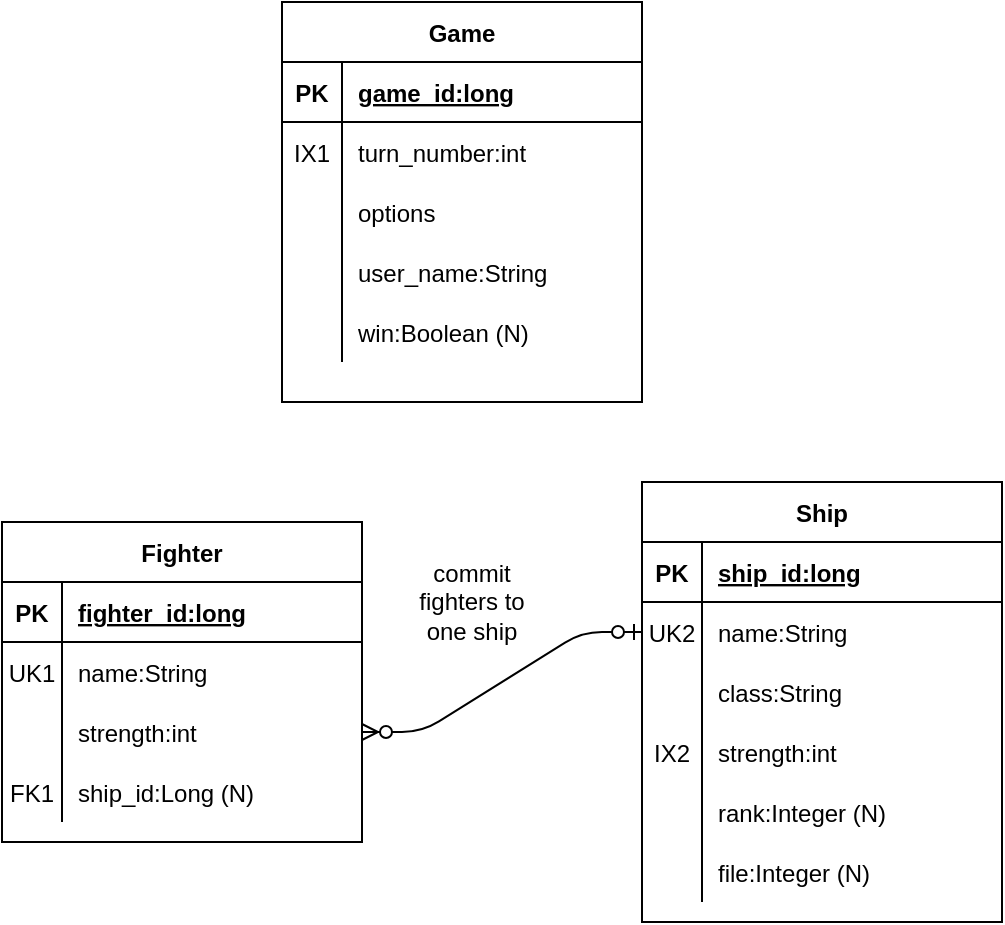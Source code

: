 <mxfile version="13.8.1" type="device"><diagram id="1w-1HTOU8xBhG2c8IWui" name="Page-1"><mxGraphModel dx="868" dy="412" grid="1" gridSize="10" guides="1" tooltips="1" connect="1" arrows="1" fold="1" page="1" pageScale="1" pageWidth="850" pageHeight="1100" math="0" shadow="0"><root><mxCell id="0"/><mxCell id="1" parent="0"/><mxCell id="CBEiuOag8fZ5HKHD9f2y-1" value="Game" style="shape=table;startSize=30;container=1;collapsible=1;childLayout=tableLayout;fixedRows=1;rowLines=0;fontStyle=1;align=center;resizeLast=1;" parent="1" vertex="1"><mxGeometry x="280" y="30" width="180" height="200" as="geometry"/></mxCell><mxCell id="CBEiuOag8fZ5HKHD9f2y-2" value="" style="shape=partialRectangle;collapsible=0;dropTarget=0;pointerEvents=0;fillColor=none;top=0;left=0;bottom=1;right=0;points=[[0,0.5],[1,0.5]];portConstraint=eastwest;" parent="CBEiuOag8fZ5HKHD9f2y-1" vertex="1"><mxGeometry y="30" width="180" height="30" as="geometry"/></mxCell><mxCell id="CBEiuOag8fZ5HKHD9f2y-3" value="PK" style="shape=partialRectangle;connectable=0;fillColor=none;top=0;left=0;bottom=0;right=0;fontStyle=1;overflow=hidden;" parent="CBEiuOag8fZ5HKHD9f2y-2" vertex="1"><mxGeometry width="30" height="30" as="geometry"/></mxCell><mxCell id="CBEiuOag8fZ5HKHD9f2y-4" value="game_id:long" style="shape=partialRectangle;connectable=0;fillColor=none;top=0;left=0;bottom=0;right=0;align=left;spacingLeft=6;fontStyle=5;overflow=hidden;" parent="CBEiuOag8fZ5HKHD9f2y-2" vertex="1"><mxGeometry x="30" width="150" height="30" as="geometry"/></mxCell><mxCell id="CBEiuOag8fZ5HKHD9f2y-5" value="" style="shape=partialRectangle;collapsible=0;dropTarget=0;pointerEvents=0;fillColor=none;top=0;left=0;bottom=0;right=0;points=[[0,0.5],[1,0.5]];portConstraint=eastwest;" parent="CBEiuOag8fZ5HKHD9f2y-1" vertex="1"><mxGeometry y="60" width="180" height="30" as="geometry"/></mxCell><mxCell id="CBEiuOag8fZ5HKHD9f2y-6" value="IX1" style="shape=partialRectangle;connectable=0;fillColor=none;top=0;left=0;bottom=0;right=0;editable=1;overflow=hidden;" parent="CBEiuOag8fZ5HKHD9f2y-5" vertex="1"><mxGeometry width="30" height="30" as="geometry"/></mxCell><mxCell id="CBEiuOag8fZ5HKHD9f2y-7" value="turn_number:int" style="shape=partialRectangle;connectable=0;fillColor=none;top=0;left=0;bottom=0;right=0;align=left;spacingLeft=6;overflow=hidden;" parent="CBEiuOag8fZ5HKHD9f2y-5" vertex="1"><mxGeometry x="30" width="150" height="30" as="geometry"/></mxCell><mxCell id="CBEiuOag8fZ5HKHD9f2y-8" value="" style="shape=partialRectangle;collapsible=0;dropTarget=0;pointerEvents=0;fillColor=none;top=0;left=0;bottom=0;right=0;points=[[0,0.5],[1,0.5]];portConstraint=eastwest;" parent="CBEiuOag8fZ5HKHD9f2y-1" vertex="1"><mxGeometry y="90" width="180" height="30" as="geometry"/></mxCell><mxCell id="CBEiuOag8fZ5HKHD9f2y-9" value="" style="shape=partialRectangle;connectable=0;fillColor=none;top=0;left=0;bottom=0;right=0;editable=1;overflow=hidden;" parent="CBEiuOag8fZ5HKHD9f2y-8" vertex="1"><mxGeometry width="30" height="30" as="geometry"/></mxCell><mxCell id="CBEiuOag8fZ5HKHD9f2y-10" value="options" style="shape=partialRectangle;connectable=0;fillColor=none;top=0;left=0;bottom=0;right=0;align=left;spacingLeft=6;overflow=hidden;" parent="CBEiuOag8fZ5HKHD9f2y-8" vertex="1"><mxGeometry x="30" width="150" height="30" as="geometry"/></mxCell><mxCell id="CBEiuOag8fZ5HKHD9f2y-11" value="" style="shape=partialRectangle;collapsible=0;dropTarget=0;pointerEvents=0;fillColor=none;top=0;left=0;bottom=0;right=0;points=[[0,0.5],[1,0.5]];portConstraint=eastwest;" parent="CBEiuOag8fZ5HKHD9f2y-1" vertex="1"><mxGeometry y="120" width="180" height="30" as="geometry"/></mxCell><mxCell id="CBEiuOag8fZ5HKHD9f2y-12" value="" style="shape=partialRectangle;connectable=0;fillColor=none;top=0;left=0;bottom=0;right=0;editable=1;overflow=hidden;" parent="CBEiuOag8fZ5HKHD9f2y-11" vertex="1"><mxGeometry width="30" height="30" as="geometry"/></mxCell><mxCell id="CBEiuOag8fZ5HKHD9f2y-13" value="user_name:String" style="shape=partialRectangle;connectable=0;fillColor=none;top=0;left=0;bottom=0;right=0;align=left;spacingLeft=6;overflow=hidden;" parent="CBEiuOag8fZ5HKHD9f2y-11" vertex="1"><mxGeometry x="30" width="150" height="30" as="geometry"/></mxCell><mxCell id="FE4oil8tAP_x0Ym4DQJI-16" value="" style="shape=partialRectangle;collapsible=0;dropTarget=0;pointerEvents=0;fillColor=none;top=0;left=0;bottom=0;right=0;points=[[0,0.5],[1,0.5]];portConstraint=eastwest;" vertex="1" parent="CBEiuOag8fZ5HKHD9f2y-1"><mxGeometry y="150" width="180" height="30" as="geometry"/></mxCell><mxCell id="FE4oil8tAP_x0Ym4DQJI-17" value="" style="shape=partialRectangle;connectable=0;fillColor=none;top=0;left=0;bottom=0;right=0;editable=1;overflow=hidden;" vertex="1" parent="FE4oil8tAP_x0Ym4DQJI-16"><mxGeometry width="30" height="30" as="geometry"/></mxCell><mxCell id="FE4oil8tAP_x0Ym4DQJI-18" value="win:Boolean (N)" style="shape=partialRectangle;connectable=0;fillColor=none;top=0;left=0;bottom=0;right=0;align=left;spacingLeft=6;overflow=hidden;" vertex="1" parent="FE4oil8tAP_x0Ym4DQJI-16"><mxGeometry x="30" width="150" height="30" as="geometry"/></mxCell><mxCell id="CBEiuOag8fZ5HKHD9f2y-43" value="" style="edgeStyle=entityRelationEdgeStyle;fontSize=12;html=1;endArrow=ERzeroToMany;startArrow=ERzeroToOne;exitX=0;exitY=0.5;exitDx=0;exitDy=0;" parent="1" edge="1" target="CBEiuOag8fZ5HKHD9f2y-34" source="CBEiuOag8fZ5HKHD9f2y-18"><mxGeometry width="100" height="100" relative="1" as="geometry"><mxPoint x="390" y="360" as="sourcePoint"/><mxPoint x="230" y="360" as="targetPoint"/></mxGeometry></mxCell><mxCell id="CBEiuOag8fZ5HKHD9f2y-14" value="Ship" style="shape=table;startSize=30;container=1;collapsible=1;childLayout=tableLayout;fixedRows=1;rowLines=0;fontStyle=1;align=center;resizeLast=1;" parent="1" vertex="1"><mxGeometry x="460" y="270" width="180" height="220" as="geometry"/></mxCell><mxCell id="CBEiuOag8fZ5HKHD9f2y-15" value="" style="shape=partialRectangle;collapsible=0;dropTarget=0;pointerEvents=0;fillColor=none;top=0;left=0;bottom=1;right=0;points=[[0,0.5],[1,0.5]];portConstraint=eastwest;" parent="CBEiuOag8fZ5HKHD9f2y-14" vertex="1"><mxGeometry y="30" width="180" height="30" as="geometry"/></mxCell><mxCell id="CBEiuOag8fZ5HKHD9f2y-16" value="PK" style="shape=partialRectangle;connectable=0;fillColor=none;top=0;left=0;bottom=0;right=0;fontStyle=1;overflow=hidden;" parent="CBEiuOag8fZ5HKHD9f2y-15" vertex="1"><mxGeometry width="30" height="30" as="geometry"/></mxCell><mxCell id="CBEiuOag8fZ5HKHD9f2y-17" value="ship_id:long" style="shape=partialRectangle;connectable=0;fillColor=none;top=0;left=0;bottom=0;right=0;align=left;spacingLeft=6;fontStyle=5;overflow=hidden;" parent="CBEiuOag8fZ5HKHD9f2y-15" vertex="1"><mxGeometry x="30" width="150" height="30" as="geometry"/></mxCell><mxCell id="CBEiuOag8fZ5HKHD9f2y-18" value="" style="shape=partialRectangle;collapsible=0;dropTarget=0;pointerEvents=0;fillColor=none;top=0;left=0;bottom=0;right=0;points=[[0,0.5],[1,0.5]];portConstraint=eastwest;" parent="CBEiuOag8fZ5HKHD9f2y-14" vertex="1"><mxGeometry y="60" width="180" height="30" as="geometry"/></mxCell><mxCell id="CBEiuOag8fZ5HKHD9f2y-19" value="UK2" style="shape=partialRectangle;connectable=0;fillColor=none;top=0;left=0;bottom=0;right=0;editable=1;overflow=hidden;" parent="CBEiuOag8fZ5HKHD9f2y-18" vertex="1"><mxGeometry width="30" height="30" as="geometry"/></mxCell><mxCell id="CBEiuOag8fZ5HKHD9f2y-20" value="name:String" style="shape=partialRectangle;connectable=0;fillColor=none;top=0;left=0;bottom=0;right=0;align=left;spacingLeft=6;overflow=hidden;" parent="CBEiuOag8fZ5HKHD9f2y-18" vertex="1"><mxGeometry x="30" width="150" height="30" as="geometry"/></mxCell><mxCell id="CBEiuOag8fZ5HKHD9f2y-21" value="" style="shape=partialRectangle;collapsible=0;dropTarget=0;pointerEvents=0;fillColor=none;top=0;left=0;bottom=0;right=0;points=[[0,0.5],[1,0.5]];portConstraint=eastwest;" parent="CBEiuOag8fZ5HKHD9f2y-14" vertex="1"><mxGeometry y="90" width="180" height="30" as="geometry"/></mxCell><mxCell id="CBEiuOag8fZ5HKHD9f2y-22" value="" style="shape=partialRectangle;connectable=0;fillColor=none;top=0;left=0;bottom=0;right=0;editable=1;overflow=hidden;" parent="CBEiuOag8fZ5HKHD9f2y-21" vertex="1"><mxGeometry width="30" height="30" as="geometry"/></mxCell><mxCell id="CBEiuOag8fZ5HKHD9f2y-23" value="class:String" style="shape=partialRectangle;connectable=0;fillColor=none;top=0;left=0;bottom=0;right=0;align=left;spacingLeft=6;overflow=hidden;" parent="CBEiuOag8fZ5HKHD9f2y-21" vertex="1"><mxGeometry x="30" width="150" height="30" as="geometry"/></mxCell><mxCell id="CBEiuOag8fZ5HKHD9f2y-24" value="" style="shape=partialRectangle;collapsible=0;dropTarget=0;pointerEvents=0;fillColor=none;top=0;left=0;bottom=0;right=0;points=[[0,0.5],[1,0.5]];portConstraint=eastwest;" parent="CBEiuOag8fZ5HKHD9f2y-14" vertex="1"><mxGeometry y="120" width="180" height="30" as="geometry"/></mxCell><mxCell id="CBEiuOag8fZ5HKHD9f2y-25" value="IX2" style="shape=partialRectangle;connectable=0;fillColor=none;top=0;left=0;bottom=0;right=0;editable=1;overflow=hidden;" parent="CBEiuOag8fZ5HKHD9f2y-24" vertex="1"><mxGeometry width="30" height="30" as="geometry"/></mxCell><mxCell id="CBEiuOag8fZ5HKHD9f2y-26" value="strength:int" style="shape=partialRectangle;connectable=0;fillColor=none;top=0;left=0;bottom=0;right=0;align=left;spacingLeft=6;overflow=hidden;" parent="CBEiuOag8fZ5HKHD9f2y-24" vertex="1"><mxGeometry x="30" width="150" height="30" as="geometry"/></mxCell><mxCell id="FE4oil8tAP_x0Ym4DQJI-22" value="" style="shape=partialRectangle;collapsible=0;dropTarget=0;pointerEvents=0;fillColor=none;top=0;left=0;bottom=0;right=0;points=[[0,0.5],[1,0.5]];portConstraint=eastwest;" vertex="1" parent="CBEiuOag8fZ5HKHD9f2y-14"><mxGeometry y="150" width="180" height="30" as="geometry"/></mxCell><mxCell id="FE4oil8tAP_x0Ym4DQJI-23" value="" style="shape=partialRectangle;connectable=0;fillColor=none;top=0;left=0;bottom=0;right=0;editable=1;overflow=hidden;" vertex="1" parent="FE4oil8tAP_x0Ym4DQJI-22"><mxGeometry width="30" height="30" as="geometry"/></mxCell><mxCell id="FE4oil8tAP_x0Ym4DQJI-24" value="rank:Integer (N)" style="shape=partialRectangle;connectable=0;fillColor=none;top=0;left=0;bottom=0;right=0;align=left;spacingLeft=6;overflow=hidden;" vertex="1" parent="FE4oil8tAP_x0Ym4DQJI-22"><mxGeometry x="30" width="150" height="30" as="geometry"/></mxCell><mxCell id="FE4oil8tAP_x0Ym4DQJI-25" value="" style="shape=partialRectangle;collapsible=0;dropTarget=0;pointerEvents=0;fillColor=none;top=0;left=0;bottom=0;right=0;points=[[0,0.5],[1,0.5]];portConstraint=eastwest;" vertex="1" parent="CBEiuOag8fZ5HKHD9f2y-14"><mxGeometry y="180" width="180" height="30" as="geometry"/></mxCell><mxCell id="FE4oil8tAP_x0Ym4DQJI-26" value="" style="shape=partialRectangle;connectable=0;fillColor=none;top=0;left=0;bottom=0;right=0;editable=1;overflow=hidden;" vertex="1" parent="FE4oil8tAP_x0Ym4DQJI-25"><mxGeometry width="30" height="30" as="geometry"/></mxCell><mxCell id="FE4oil8tAP_x0Ym4DQJI-27" value="file:Integer (N)" style="shape=partialRectangle;connectable=0;fillColor=none;top=0;left=0;bottom=0;right=0;align=left;spacingLeft=6;overflow=hidden;" vertex="1" parent="FE4oil8tAP_x0Ym4DQJI-25"><mxGeometry x="30" width="150" height="30" as="geometry"/></mxCell><mxCell id="CBEiuOag8fZ5HKHD9f2y-27" value="Fighter" style="shape=table;startSize=30;container=1;collapsible=1;childLayout=tableLayout;fixedRows=1;rowLines=0;fontStyle=1;align=center;resizeLast=1;" parent="1" vertex="1"><mxGeometry x="140" y="290" width="180" height="160" as="geometry"/></mxCell><mxCell id="CBEiuOag8fZ5HKHD9f2y-28" value="" style="shape=partialRectangle;collapsible=0;dropTarget=0;pointerEvents=0;fillColor=none;top=0;left=0;bottom=1;right=0;points=[[0,0.5],[1,0.5]];portConstraint=eastwest;" parent="CBEiuOag8fZ5HKHD9f2y-27" vertex="1"><mxGeometry y="30" width="180" height="30" as="geometry"/></mxCell><mxCell id="CBEiuOag8fZ5HKHD9f2y-29" value="PK" style="shape=partialRectangle;connectable=0;fillColor=none;top=0;left=0;bottom=0;right=0;fontStyle=1;overflow=hidden;" parent="CBEiuOag8fZ5HKHD9f2y-28" vertex="1"><mxGeometry width="30" height="30" as="geometry"/></mxCell><mxCell id="CBEiuOag8fZ5HKHD9f2y-30" value="fighter_id:long" style="shape=partialRectangle;connectable=0;fillColor=none;top=0;left=0;bottom=0;right=0;align=left;spacingLeft=6;fontStyle=5;overflow=hidden;" parent="CBEiuOag8fZ5HKHD9f2y-28" vertex="1"><mxGeometry x="30" width="150" height="30" as="geometry"/></mxCell><mxCell id="CBEiuOag8fZ5HKHD9f2y-31" value="" style="shape=partialRectangle;collapsible=0;dropTarget=0;pointerEvents=0;fillColor=none;top=0;left=0;bottom=0;right=0;points=[[0,0.5],[1,0.5]];portConstraint=eastwest;" parent="CBEiuOag8fZ5HKHD9f2y-27" vertex="1"><mxGeometry y="60" width="180" height="30" as="geometry"/></mxCell><mxCell id="CBEiuOag8fZ5HKHD9f2y-32" value="UK1" style="shape=partialRectangle;connectable=0;fillColor=none;top=0;left=0;bottom=0;right=0;editable=1;overflow=hidden;" parent="CBEiuOag8fZ5HKHD9f2y-31" vertex="1"><mxGeometry width="30" height="30" as="geometry"/></mxCell><mxCell id="CBEiuOag8fZ5HKHD9f2y-33" value="name:String" style="shape=partialRectangle;connectable=0;fillColor=none;top=0;left=0;bottom=0;right=0;align=left;spacingLeft=6;overflow=hidden;" parent="CBEiuOag8fZ5HKHD9f2y-31" vertex="1"><mxGeometry x="30" width="150" height="30" as="geometry"/></mxCell><mxCell id="CBEiuOag8fZ5HKHD9f2y-34" value="" style="shape=partialRectangle;collapsible=0;dropTarget=0;pointerEvents=0;fillColor=none;top=0;left=0;bottom=0;right=0;points=[[0,0.5],[1,0.5]];portConstraint=eastwest;" parent="CBEiuOag8fZ5HKHD9f2y-27" vertex="1"><mxGeometry y="90" width="180" height="30" as="geometry"/></mxCell><mxCell id="CBEiuOag8fZ5HKHD9f2y-35" value="" style="shape=partialRectangle;connectable=0;fillColor=none;top=0;left=0;bottom=0;right=0;editable=1;overflow=hidden;" parent="CBEiuOag8fZ5HKHD9f2y-34" vertex="1"><mxGeometry width="30" height="30" as="geometry"/></mxCell><mxCell id="CBEiuOag8fZ5HKHD9f2y-36" value="strength:int" style="shape=partialRectangle;connectable=0;fillColor=none;top=0;left=0;bottom=0;right=0;align=left;spacingLeft=6;overflow=hidden;" parent="CBEiuOag8fZ5HKHD9f2y-34" vertex="1"><mxGeometry x="30" width="150" height="30" as="geometry"/></mxCell><mxCell id="CBEiuOag8fZ5HKHD9f2y-37" value="" style="shape=partialRectangle;collapsible=0;dropTarget=0;pointerEvents=0;fillColor=none;top=0;left=0;bottom=0;right=0;points=[[0,0.5],[1,0.5]];portConstraint=eastwest;" parent="CBEiuOag8fZ5HKHD9f2y-27" vertex="1"><mxGeometry y="120" width="180" height="30" as="geometry"/></mxCell><mxCell id="CBEiuOag8fZ5HKHD9f2y-38" value="FK1" style="shape=partialRectangle;connectable=0;fillColor=none;top=0;left=0;bottom=0;right=0;editable=1;overflow=hidden;" parent="CBEiuOag8fZ5HKHD9f2y-37" vertex="1"><mxGeometry width="30" height="30" as="geometry"/></mxCell><mxCell id="CBEiuOag8fZ5HKHD9f2y-39" value="ship_id:Long (N)" style="shape=partialRectangle;connectable=0;fillColor=none;top=0;left=0;bottom=0;right=0;align=left;spacingLeft=6;overflow=hidden;" parent="CBEiuOag8fZ5HKHD9f2y-37" vertex="1"><mxGeometry x="30" width="150" height="30" as="geometry"/></mxCell><mxCell id="FE4oil8tAP_x0Ym4DQJI-41" value="commit fighters to one ship" style="text;html=1;strokeColor=none;fillColor=none;align=center;verticalAlign=middle;whiteSpace=wrap;rounded=0;" vertex="1" parent="1"><mxGeometry x="340" y="290" width="70" height="80" as="geometry"/></mxCell></root></mxGraphModel></diagram></mxfile>